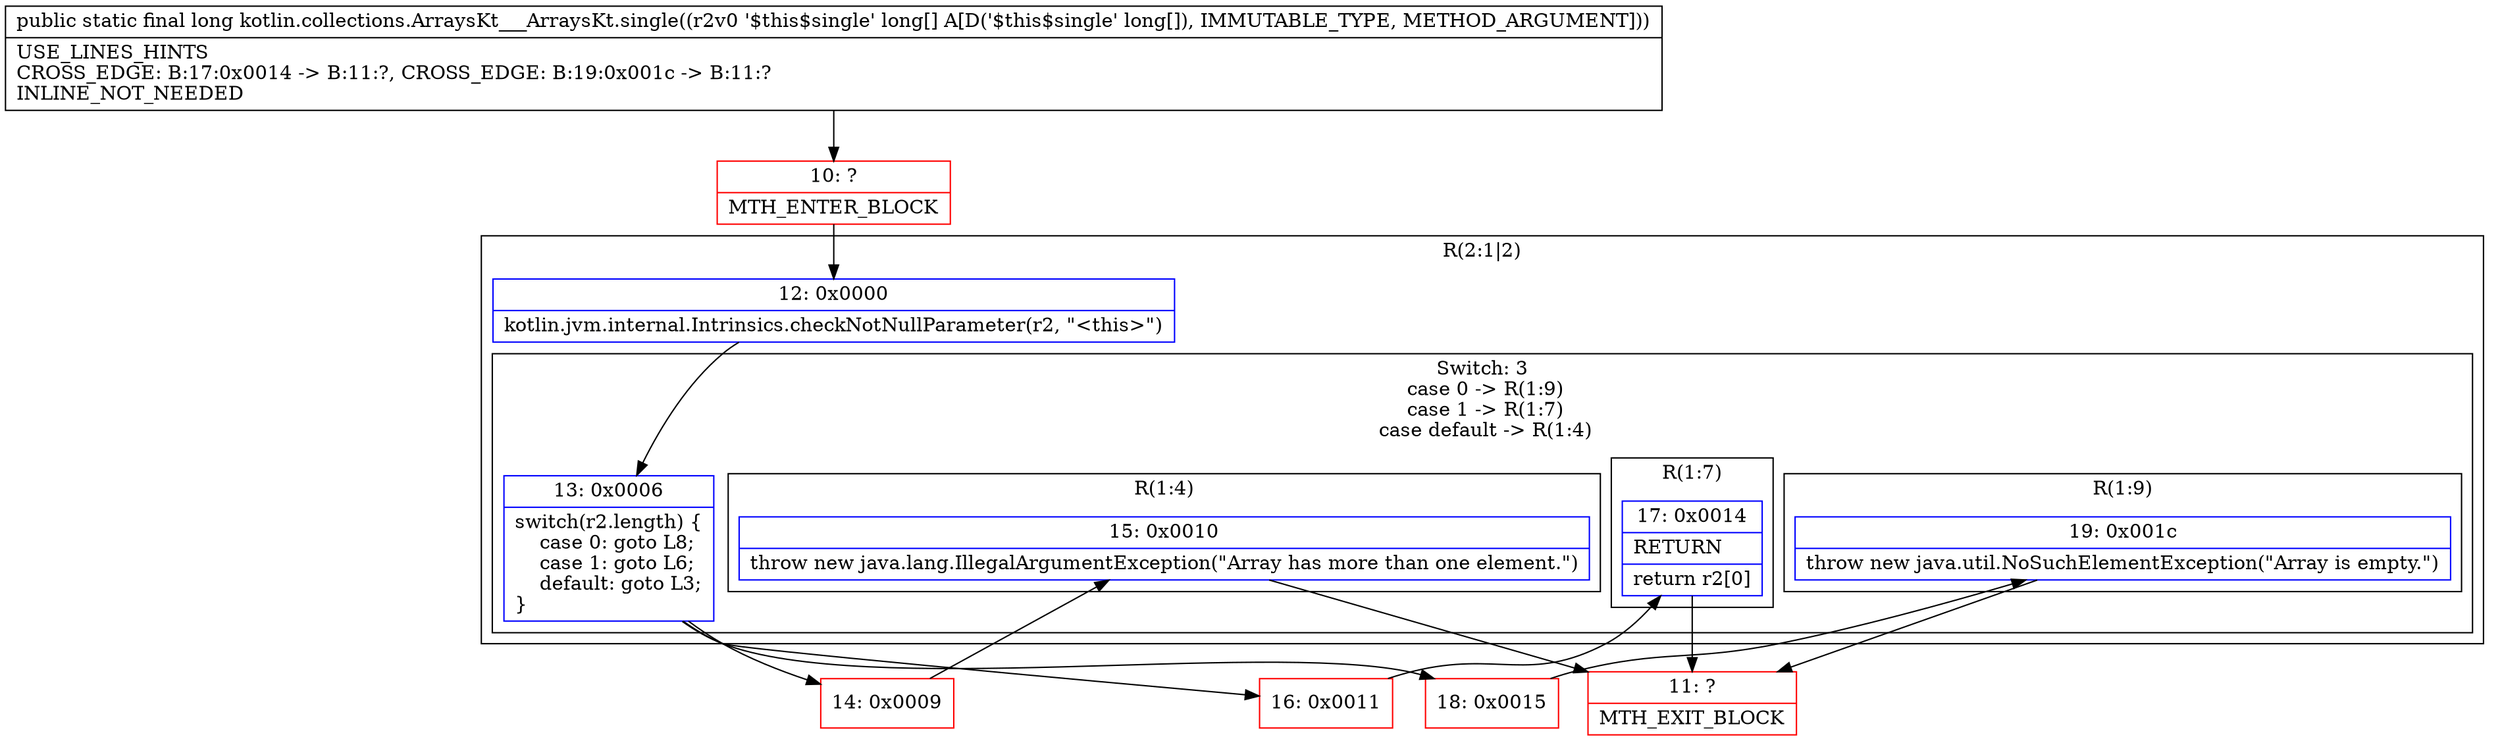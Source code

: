 digraph "CFG forkotlin.collections.ArraysKt___ArraysKt.single([J)J" {
subgraph cluster_Region_863708936 {
label = "R(2:1|2)";
node [shape=record,color=blue];
Node_12 [shape=record,label="{12\:\ 0x0000|kotlin.jvm.internal.Intrinsics.checkNotNullParameter(r2, \"\<this\>\")\l}"];
subgraph cluster_SwitchRegion_338619134 {
label = "Switch: 3
 case 0 -> R(1:9)
 case 1 -> R(1:7)
 case default -> R(1:4)";
node [shape=record,color=blue];
Node_13 [shape=record,label="{13\:\ 0x0006|switch(r2.length) \{\l    case 0: goto L8;\l    case 1: goto L6;\l    default: goto L3;\l\}\l}"];
subgraph cluster_Region_620114183 {
label = "R(1:9)";
node [shape=record,color=blue];
Node_19 [shape=record,label="{19\:\ 0x001c|throw new java.util.NoSuchElementException(\"Array is empty.\")\l}"];
}
subgraph cluster_Region_516179162 {
label = "R(1:7)";
node [shape=record,color=blue];
Node_17 [shape=record,label="{17\:\ 0x0014|RETURN\l|return r2[0]\l}"];
}
subgraph cluster_Region_1961714541 {
label = "R(1:4)";
node [shape=record,color=blue];
Node_15 [shape=record,label="{15\:\ 0x0010|throw new java.lang.IllegalArgumentException(\"Array has more than one element.\")\l}"];
}
}
}
Node_10 [shape=record,color=red,label="{10\:\ ?|MTH_ENTER_BLOCK\l}"];
Node_14 [shape=record,color=red,label="{14\:\ 0x0009}"];
Node_11 [shape=record,color=red,label="{11\:\ ?|MTH_EXIT_BLOCK\l}"];
Node_16 [shape=record,color=red,label="{16\:\ 0x0011}"];
Node_18 [shape=record,color=red,label="{18\:\ 0x0015}"];
MethodNode[shape=record,label="{public static final long kotlin.collections.ArraysKt___ArraysKt.single((r2v0 '$this$single' long[] A[D('$this$single' long[]), IMMUTABLE_TYPE, METHOD_ARGUMENT]))  | USE_LINES_HINTS\lCROSS_EDGE: B:17:0x0014 \-\> B:11:?, CROSS_EDGE: B:19:0x001c \-\> B:11:?\lINLINE_NOT_NEEDED\l}"];
MethodNode -> Node_10;Node_12 -> Node_13;
Node_13 -> Node_14;
Node_13 -> Node_16;
Node_13 -> Node_18;
Node_19 -> Node_11;
Node_17 -> Node_11;
Node_15 -> Node_11;
Node_10 -> Node_12;
Node_14 -> Node_15;
Node_16 -> Node_17;
Node_18 -> Node_19;
}

